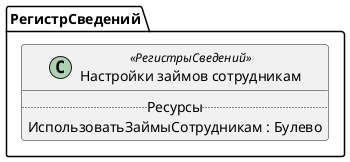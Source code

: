 ﻿@startuml НастройкиЗаймовСотрудникам
'!include templates.wsd
'..\include templates.wsd
class РегистрСведений.НастройкиЗаймовСотрудникам as "Настройки займов сотрудникам" <<РегистрыСведений>>
{
..Ресурсы..
ИспользоватьЗаймыСотрудникам : Булево
}
@enduml
